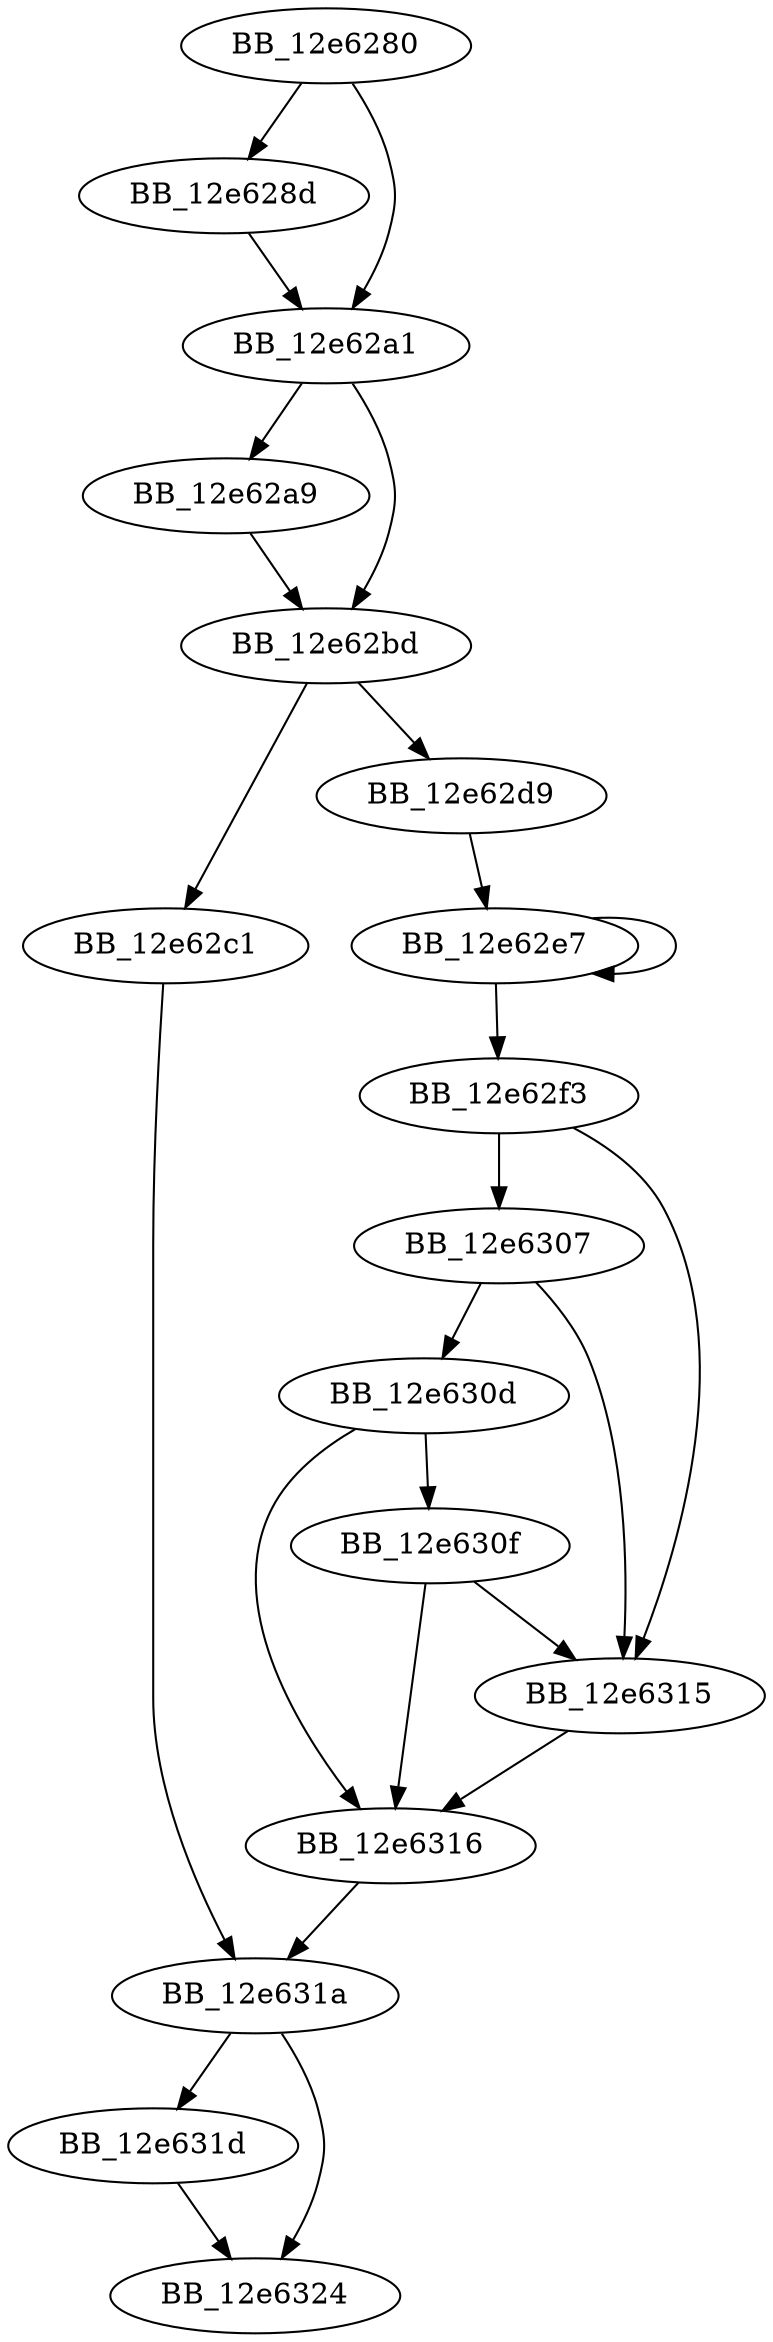 DiGraph __alldiv{
BB_12e6280->BB_12e628d
BB_12e6280->BB_12e62a1
BB_12e628d->BB_12e62a1
BB_12e62a1->BB_12e62a9
BB_12e62a1->BB_12e62bd
BB_12e62a9->BB_12e62bd
BB_12e62bd->BB_12e62c1
BB_12e62bd->BB_12e62d9
BB_12e62c1->BB_12e631a
BB_12e62d9->BB_12e62e7
BB_12e62e7->BB_12e62e7
BB_12e62e7->BB_12e62f3
BB_12e62f3->BB_12e6307
BB_12e62f3->BB_12e6315
BB_12e6307->BB_12e630d
BB_12e6307->BB_12e6315
BB_12e630d->BB_12e630f
BB_12e630d->BB_12e6316
BB_12e630f->BB_12e6315
BB_12e630f->BB_12e6316
BB_12e6315->BB_12e6316
BB_12e6316->BB_12e631a
BB_12e631a->BB_12e631d
BB_12e631a->BB_12e6324
BB_12e631d->BB_12e6324
}
